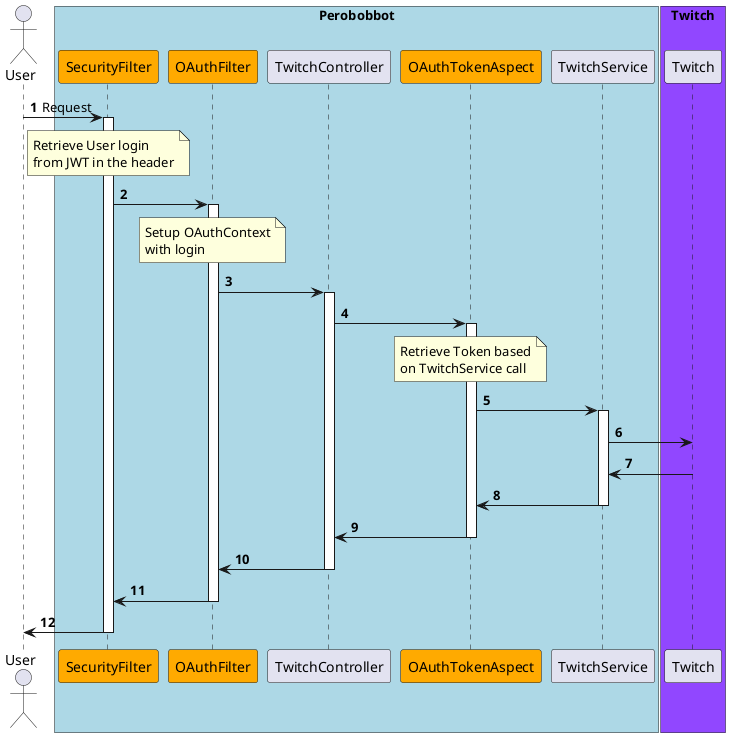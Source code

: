 @startuml
'https://plantuml.com/sequence-diagram

autonumber

actor User

box "Perobobbot" #LightBlue
participant SecurityFilter #FA0
participant OAuthFilter  #FA0
participant TwitchController
participant OAuthTokenAspect  #FA0
participant TwitchService
end box

box "Twitch" #9147FF
participant Twitch
end box

User -> SecurityFilter : Request
activate SecurityFilter

note over SecurityFilter
Retrieve User login
from JWT in the header
end note

SecurityFilter -> OAuthFilter
activate OAuthFilter

note over OAuthFilter
Setup OAuthContext
with login
end note

OAuthFilter -> TwitchController
Activate TwitchController

TwitchController -> OAuthTokenAspect
Activate OAuthTokenAspect
note over OAuthTokenAspect
Retrieve Token based
on TwitchService call
end note
OAuthTokenAspect -> TwitchService
Activate TwitchService

TwitchService -> Twitch
Twitch -> TwitchService

TwitchService -> OAuthTokenAspect
Deactivate TwitchService

OAuthTokenAspect -> TwitchController
Deactivate OAuthTokenAspect

TwitchController -> OAuthFilter
Deactivate TwitchController

OAuthFilter -> SecurityFilter
Deactivate OAuthFilter

SecurityFilter -> User
Deactivate SecurityFilter
@enduml
